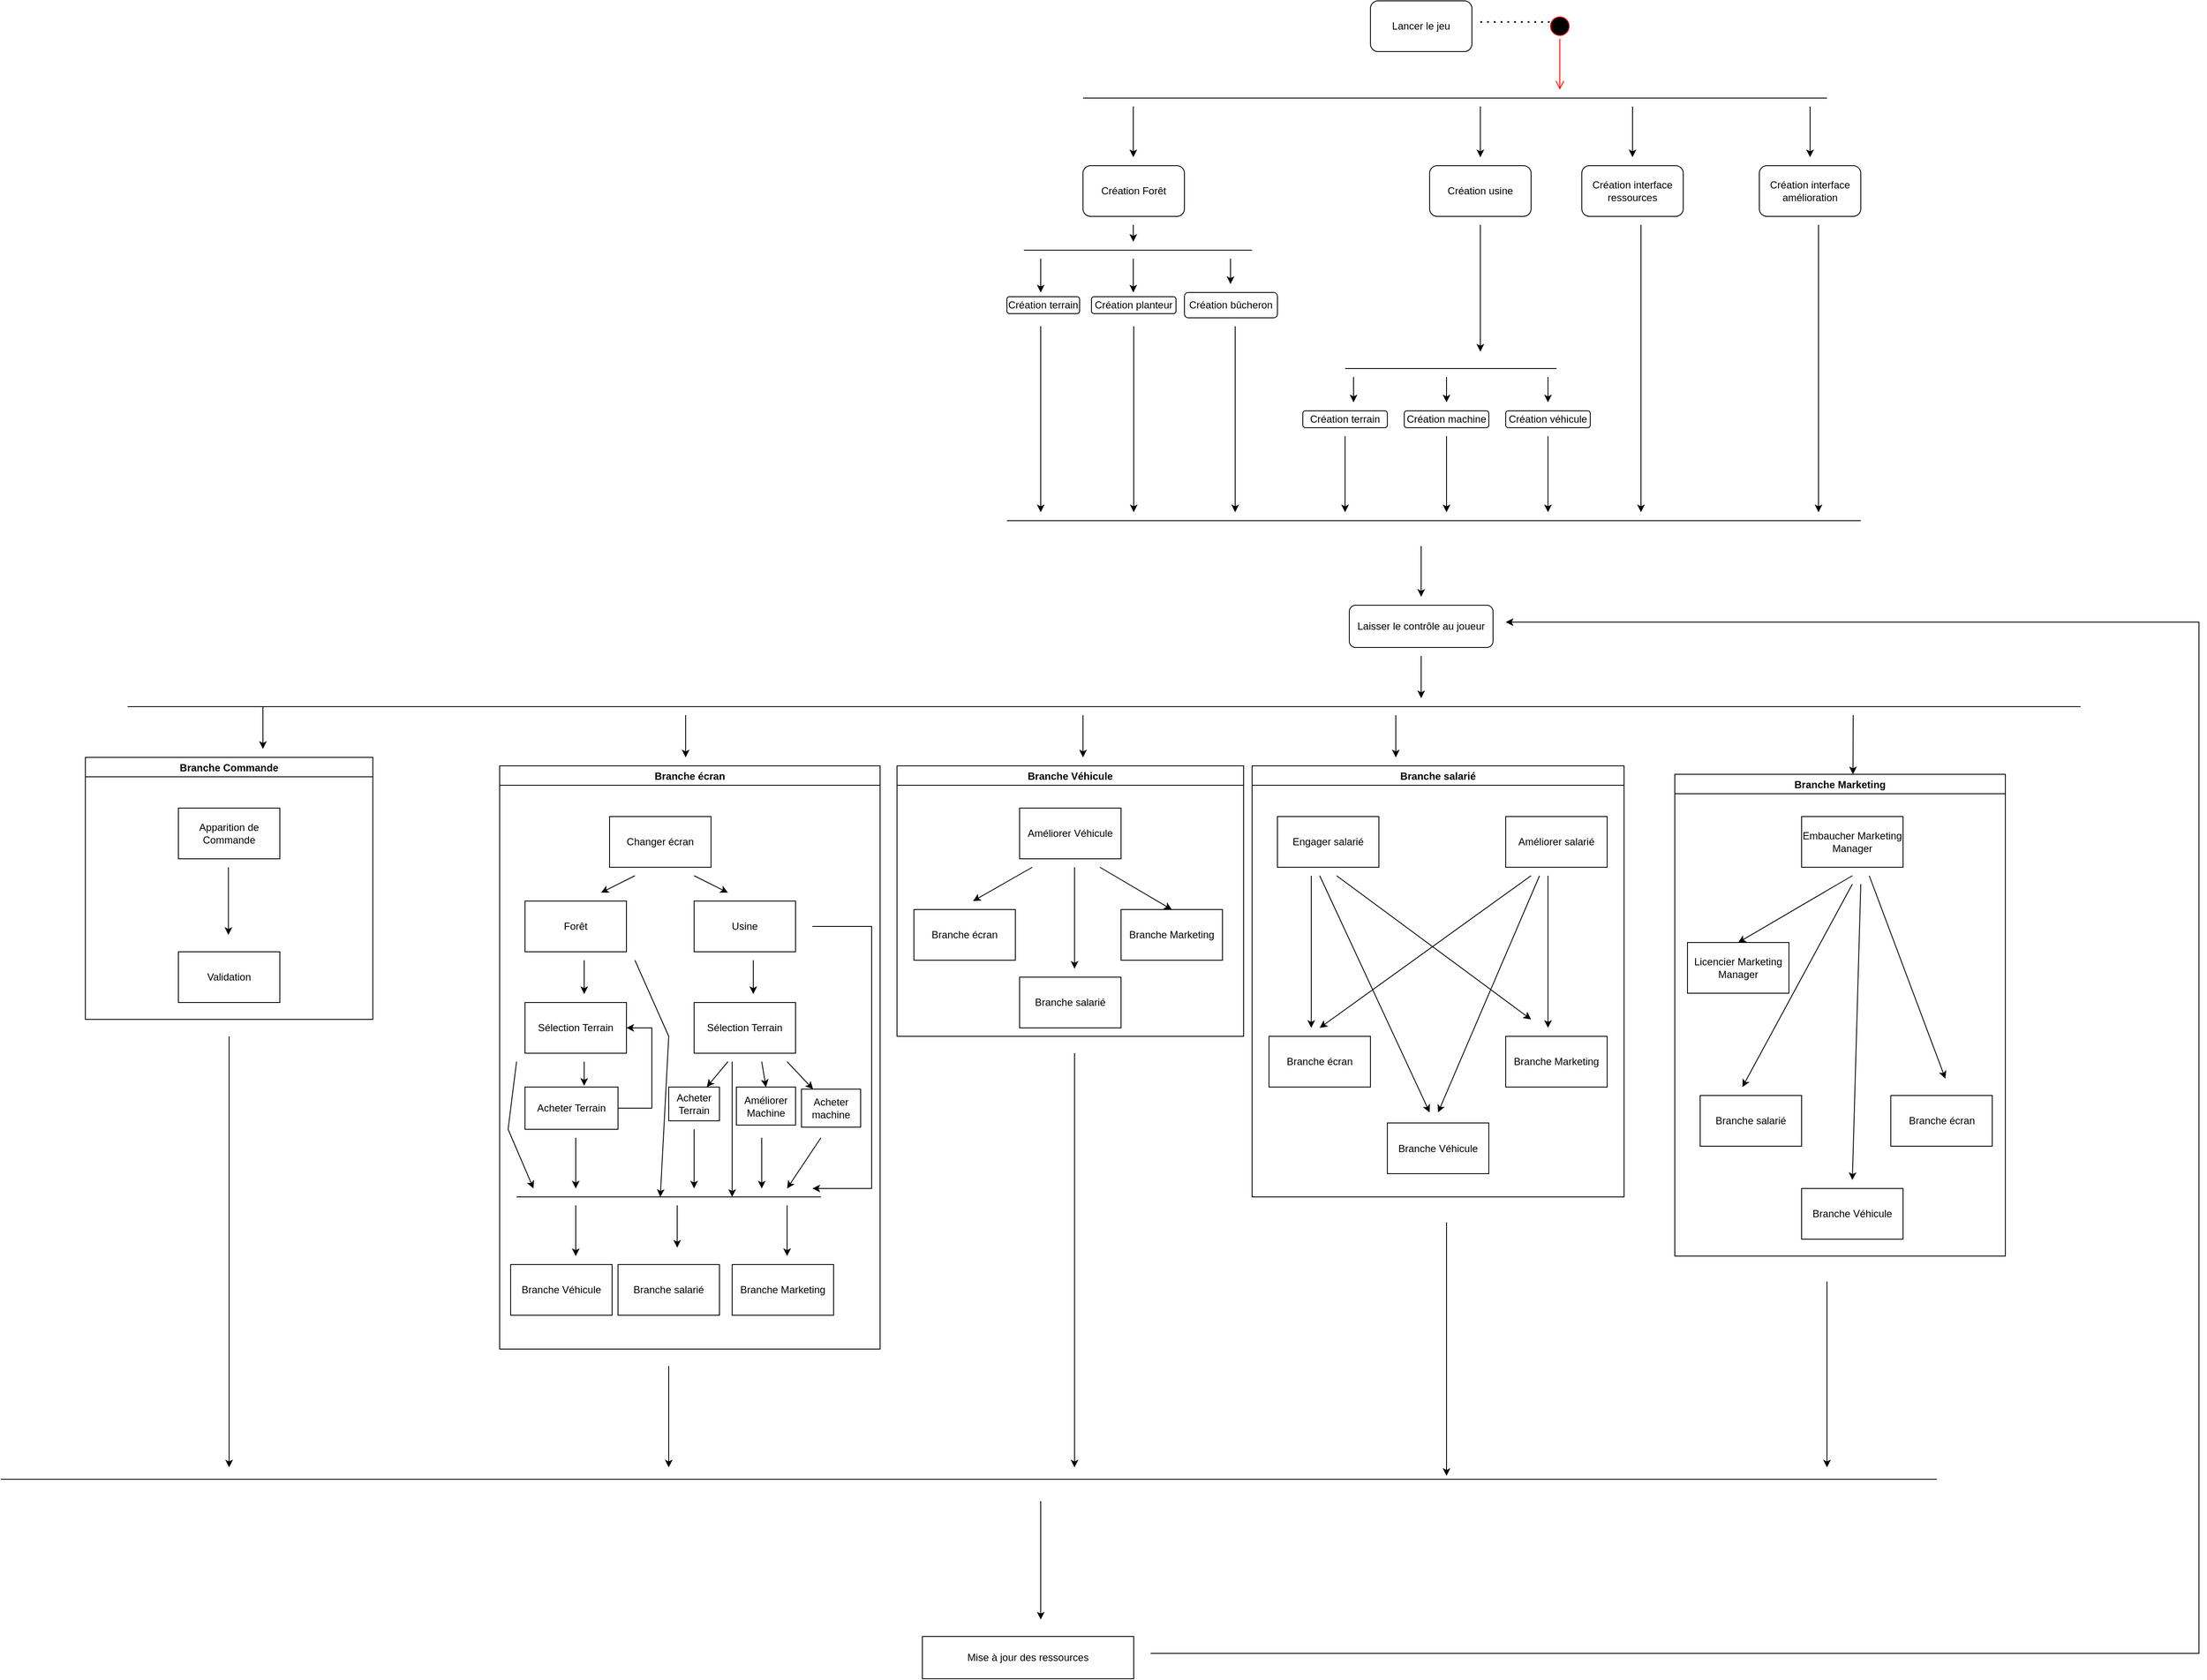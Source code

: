 <mxfile>
    <diagram id="T5I3hqNntwlXn2J2EJV4" name="Page-1">
        <mxGraphModel dx="5437" dy="2047" grid="1" gridSize="10" guides="1" tooltips="1" connect="1" arrows="1" fold="1" page="1" pageScale="1" pageWidth="827" pageHeight="1169" math="0" shadow="0">
            <root>
                <mxCell id="0"/>
                <mxCell id="1" parent="0"/>
                <mxCell id="ZF2h7YTzLJAbdpF-F5cw-1" value="" style="ellipse;html=1;shape=startState;fillColor=#000000;strokeColor=#ff0000;" parent="1" vertex="1">
                    <mxGeometry x="399" y="20" width="30" height="30" as="geometry"/>
                </mxCell>
                <mxCell id="ZF2h7YTzLJAbdpF-F5cw-2" value="" style="edgeStyle=orthogonalEdgeStyle;html=1;verticalAlign=bottom;endArrow=open;endSize=8;strokeColor=#ff0000;rounded=0;" parent="1" source="ZF2h7YTzLJAbdpF-F5cw-1" edge="1">
                    <mxGeometry relative="1" as="geometry">
                        <mxPoint x="414" y="110" as="targetPoint"/>
                    </mxGeometry>
                </mxCell>
                <mxCell id="ZF2h7YTzLJAbdpF-F5cw-3" value="" style="endArrow=none;dashed=1;html=1;dashPattern=1 3;strokeWidth=2;rounded=0;" parent="1" edge="1">
                    <mxGeometry width="50" height="50" relative="1" as="geometry">
                        <mxPoint x="320" y="30" as="sourcePoint"/>
                        <mxPoint x="414" y="30" as="targetPoint"/>
                    </mxGeometry>
                </mxCell>
                <mxCell id="ZF2h7YTzLJAbdpF-F5cw-4" value="Lancer le jeu" style="rounded=1;whiteSpace=wrap;html=1;" parent="1" vertex="1">
                    <mxGeometry x="190" y="5" width="120" height="60" as="geometry"/>
                </mxCell>
                <mxCell id="ZF2h7YTzLJAbdpF-F5cw-5" value="" style="endArrow=none;html=1;rounded=0;" parent="1" edge="1">
                    <mxGeometry width="50" height="50" relative="1" as="geometry">
                        <mxPoint x="-150" y="120" as="sourcePoint"/>
                        <mxPoint x="730" y="120" as="targetPoint"/>
                        <Array as="points">
                            <mxPoint x="410" y="120"/>
                        </Array>
                    </mxGeometry>
                </mxCell>
                <mxCell id="ZF2h7YTzLJAbdpF-F5cw-6" value="" style="endArrow=classic;html=1;rounded=0;" parent="1" edge="1">
                    <mxGeometry width="50" height="50" relative="1" as="geometry">
                        <mxPoint x="-90.5" y="130" as="sourcePoint"/>
                        <mxPoint x="-90.5" y="190" as="targetPoint"/>
                    </mxGeometry>
                </mxCell>
                <mxCell id="ZF2h7YTzLJAbdpF-F5cw-7" value="" style="endArrow=classic;html=1;rounded=0;" parent="1" edge="1">
                    <mxGeometry width="50" height="50" relative="1" as="geometry">
                        <mxPoint x="320" y="130" as="sourcePoint"/>
                        <mxPoint x="320" y="190" as="targetPoint"/>
                    </mxGeometry>
                </mxCell>
                <mxCell id="ZF2h7YTzLJAbdpF-F5cw-8" value="" style="endArrow=classic;html=1;rounded=0;" parent="1" edge="1">
                    <mxGeometry width="50" height="50" relative="1" as="geometry">
                        <mxPoint x="500" y="130" as="sourcePoint"/>
                        <mxPoint x="500" y="190" as="targetPoint"/>
                        <Array as="points">
                            <mxPoint x="500" y="160"/>
                        </Array>
                    </mxGeometry>
                </mxCell>
                <mxCell id="ZF2h7YTzLJAbdpF-F5cw-9" value="" style="endArrow=classic;html=1;rounded=0;" parent="1" edge="1">
                    <mxGeometry width="50" height="50" relative="1" as="geometry">
                        <mxPoint x="710" y="130" as="sourcePoint"/>
                        <mxPoint x="710" y="190" as="targetPoint"/>
                    </mxGeometry>
                </mxCell>
                <mxCell id="ZF2h7YTzLJAbdpF-F5cw-13" value="Création Forêt" style="rounded=1;whiteSpace=wrap;html=1;" parent="1" vertex="1">
                    <mxGeometry x="-150" y="200" width="120" height="60" as="geometry"/>
                </mxCell>
                <mxCell id="ZF2h7YTzLJAbdpF-F5cw-14" value="Création usine" style="rounded=1;whiteSpace=wrap;html=1;" parent="1" vertex="1">
                    <mxGeometry x="260" y="200" width="120" height="60" as="geometry"/>
                </mxCell>
                <mxCell id="ZF2h7YTzLJAbdpF-F5cw-15" value="Création interface amélioration" style="rounded=1;whiteSpace=wrap;html=1;" parent="1" vertex="1">
                    <mxGeometry x="650" y="200" width="120" height="60" as="geometry"/>
                </mxCell>
                <mxCell id="ZF2h7YTzLJAbdpF-F5cw-16" value="Création interface ressources" style="rounded=1;whiteSpace=wrap;html=1;" parent="1" vertex="1">
                    <mxGeometry x="440" y="200" width="120" height="60" as="geometry"/>
                </mxCell>
                <mxCell id="ZF2h7YTzLJAbdpF-F5cw-17" value="" style="endArrow=classic;html=1;rounded=0;" parent="1" edge="1">
                    <mxGeometry width="50" height="50" relative="1" as="geometry">
                        <mxPoint x="-90.5" y="270" as="sourcePoint"/>
                        <mxPoint x="-90.5" y="290" as="targetPoint"/>
                    </mxGeometry>
                </mxCell>
                <mxCell id="ZF2h7YTzLJAbdpF-F5cw-18" value="" style="endArrow=none;html=1;rounded=0;" parent="1" edge="1">
                    <mxGeometry width="50" height="50" relative="1" as="geometry">
                        <mxPoint x="-220" y="300" as="sourcePoint"/>
                        <mxPoint x="50" y="300" as="targetPoint"/>
                    </mxGeometry>
                </mxCell>
                <mxCell id="ZF2h7YTzLJAbdpF-F5cw-19" value="" style="endArrow=classic;html=1;rounded=0;" parent="1" edge="1">
                    <mxGeometry width="50" height="50" relative="1" as="geometry">
                        <mxPoint x="-200" y="310" as="sourcePoint"/>
                        <mxPoint x="-200" y="350" as="targetPoint"/>
                    </mxGeometry>
                </mxCell>
                <mxCell id="ZF2h7YTzLJAbdpF-F5cw-20" value="" style="endArrow=classic;html=1;rounded=0;" parent="1" edge="1">
                    <mxGeometry width="50" height="50" relative="1" as="geometry">
                        <mxPoint x="-90.5" y="310" as="sourcePoint"/>
                        <mxPoint x="-90.5" y="350" as="targetPoint"/>
                    </mxGeometry>
                </mxCell>
                <mxCell id="ZF2h7YTzLJAbdpF-F5cw-21" value="" style="endArrow=classic;html=1;rounded=0;" parent="1" edge="1">
                    <mxGeometry width="50" height="50" relative="1" as="geometry">
                        <mxPoint x="24.5" y="310" as="sourcePoint"/>
                        <mxPoint x="24.5" y="340" as="targetPoint"/>
                    </mxGeometry>
                </mxCell>
                <mxCell id="ZF2h7YTzLJAbdpF-F5cw-22" value="Création bûcheron" style="rounded=1;whiteSpace=wrap;html=1;" parent="1" vertex="1">
                    <mxGeometry x="-30" y="350" width="110" height="30" as="geometry"/>
                </mxCell>
                <mxCell id="ZF2h7YTzLJAbdpF-F5cw-23" value="Création planteur" style="rounded=1;whiteSpace=wrap;html=1;" parent="1" vertex="1">
                    <mxGeometry x="-140" y="355" width="100" height="20" as="geometry"/>
                </mxCell>
                <mxCell id="ZF2h7YTzLJAbdpF-F5cw-24" value="Création terrain" style="rounded=1;whiteSpace=wrap;html=1;" parent="1" vertex="1">
                    <mxGeometry x="-240" y="355" width="86" height="20" as="geometry"/>
                </mxCell>
                <mxCell id="ZF2h7YTzLJAbdpF-F5cw-25" value="" style="endArrow=classic;html=1;rounded=0;" parent="1" edge="1">
                    <mxGeometry width="50" height="50" relative="1" as="geometry">
                        <mxPoint x="320" y="270" as="sourcePoint"/>
                        <mxPoint x="320" y="420" as="targetPoint"/>
                    </mxGeometry>
                </mxCell>
                <mxCell id="ZF2h7YTzLJAbdpF-F5cw-26" value="" style="endArrow=none;html=1;rounded=0;" parent="1" edge="1">
                    <mxGeometry width="50" height="50" relative="1" as="geometry">
                        <mxPoint x="160" y="440" as="sourcePoint"/>
                        <mxPoint x="410" y="440" as="targetPoint"/>
                    </mxGeometry>
                </mxCell>
                <mxCell id="ZF2h7YTzLJAbdpF-F5cw-27" value="" style="endArrow=classic;html=1;rounded=0;" parent="1" edge="1">
                    <mxGeometry width="50" height="50" relative="1" as="geometry">
                        <mxPoint x="170" y="450" as="sourcePoint"/>
                        <mxPoint x="170" y="480" as="targetPoint"/>
                    </mxGeometry>
                </mxCell>
                <mxCell id="ZF2h7YTzLJAbdpF-F5cw-28" value="" style="endArrow=classic;html=1;rounded=0;" parent="1" edge="1">
                    <mxGeometry width="50" height="50" relative="1" as="geometry">
                        <mxPoint x="280" y="450" as="sourcePoint"/>
                        <mxPoint x="280" y="480" as="targetPoint"/>
                    </mxGeometry>
                </mxCell>
                <mxCell id="ZF2h7YTzLJAbdpF-F5cw-29" value="" style="endArrow=classic;html=1;rounded=0;" parent="1" edge="1">
                    <mxGeometry width="50" height="50" relative="1" as="geometry">
                        <mxPoint x="400" y="450" as="sourcePoint"/>
                        <mxPoint x="400" y="480" as="targetPoint"/>
                    </mxGeometry>
                </mxCell>
                <mxCell id="ZF2h7YTzLJAbdpF-F5cw-30" value="Création terrain" style="rounded=1;whiteSpace=wrap;html=1;" parent="1" vertex="1">
                    <mxGeometry x="110" y="490" width="100" height="20" as="geometry"/>
                </mxCell>
                <mxCell id="ZF2h7YTzLJAbdpF-F5cw-31" value="Création machine" style="rounded=1;whiteSpace=wrap;html=1;" parent="1" vertex="1">
                    <mxGeometry x="230" y="490" width="100" height="20" as="geometry"/>
                </mxCell>
                <mxCell id="ZF2h7YTzLJAbdpF-F5cw-32" value="Création véhicule" style="rounded=1;whiteSpace=wrap;html=1;" parent="1" vertex="1">
                    <mxGeometry x="350" y="490" width="100" height="20" as="geometry"/>
                </mxCell>
                <mxCell id="ZF2h7YTzLJAbdpF-F5cw-33" value="" style="endArrow=classic;html=1;rounded=0;" parent="1" edge="1">
                    <mxGeometry width="50" height="50" relative="1" as="geometry">
                        <mxPoint x="510" y="270" as="sourcePoint"/>
                        <mxPoint x="510" y="610" as="targetPoint"/>
                    </mxGeometry>
                </mxCell>
                <mxCell id="ZF2h7YTzLJAbdpF-F5cw-34" value="" style="endArrow=classic;html=1;rounded=0;" parent="1" edge="1">
                    <mxGeometry width="50" height="50" relative="1" as="geometry">
                        <mxPoint x="720" y="270" as="sourcePoint"/>
                        <mxPoint x="720" y="610" as="targetPoint"/>
                    </mxGeometry>
                </mxCell>
                <mxCell id="ZF2h7YTzLJAbdpF-F5cw-35" value="" style="endArrow=classic;html=1;rounded=0;" parent="1" edge="1">
                    <mxGeometry width="50" height="50" relative="1" as="geometry">
                        <mxPoint x="400" y="520" as="sourcePoint"/>
                        <mxPoint x="400" y="610" as="targetPoint"/>
                    </mxGeometry>
                </mxCell>
                <mxCell id="ZF2h7YTzLJAbdpF-F5cw-36" value="" style="endArrow=classic;html=1;rounded=0;" parent="1" edge="1">
                    <mxGeometry width="50" height="50" relative="1" as="geometry">
                        <mxPoint x="280" y="520" as="sourcePoint"/>
                        <mxPoint x="280" y="610" as="targetPoint"/>
                    </mxGeometry>
                </mxCell>
                <mxCell id="ZF2h7YTzLJAbdpF-F5cw-37" value="" style="endArrow=classic;html=1;rounded=0;" parent="1" edge="1">
                    <mxGeometry width="50" height="50" relative="1" as="geometry">
                        <mxPoint x="160" y="520" as="sourcePoint"/>
                        <mxPoint x="160" y="610" as="targetPoint"/>
                    </mxGeometry>
                </mxCell>
                <mxCell id="ZF2h7YTzLJAbdpF-F5cw-38" value="" style="endArrow=classic;html=1;rounded=0;" parent="1" edge="1">
                    <mxGeometry width="50" height="50" relative="1" as="geometry">
                        <mxPoint x="30" y="390" as="sourcePoint"/>
                        <mxPoint x="30" y="610" as="targetPoint"/>
                    </mxGeometry>
                </mxCell>
                <mxCell id="ZF2h7YTzLJAbdpF-F5cw-39" value="" style="endArrow=classic;html=1;rounded=0;" parent="1" edge="1">
                    <mxGeometry width="50" height="50" relative="1" as="geometry">
                        <mxPoint x="-90" y="390" as="sourcePoint"/>
                        <mxPoint x="-90" y="610" as="targetPoint"/>
                    </mxGeometry>
                </mxCell>
                <mxCell id="ZF2h7YTzLJAbdpF-F5cw-40" value="" style="endArrow=classic;html=1;rounded=0;" parent="1" edge="1">
                    <mxGeometry width="50" height="50" relative="1" as="geometry">
                        <mxPoint x="-200" y="390" as="sourcePoint"/>
                        <mxPoint x="-200" y="610" as="targetPoint"/>
                    </mxGeometry>
                </mxCell>
                <mxCell id="ZF2h7YTzLJAbdpF-F5cw-41" value="" style="endArrow=none;html=1;rounded=0;" parent="1" edge="1">
                    <mxGeometry width="50" height="50" relative="1" as="geometry">
                        <mxPoint x="-240" y="620" as="sourcePoint"/>
                        <mxPoint x="770" y="620" as="targetPoint"/>
                    </mxGeometry>
                </mxCell>
                <mxCell id="ZF2h7YTzLJAbdpF-F5cw-42" value="" style="endArrow=classic;html=1;rounded=0;" parent="1" edge="1">
                    <mxGeometry width="50" height="50" relative="1" as="geometry">
                        <mxPoint x="250" y="650" as="sourcePoint"/>
                        <mxPoint x="250" y="710" as="targetPoint"/>
                    </mxGeometry>
                </mxCell>
                <mxCell id="ZF2h7YTzLJAbdpF-F5cw-43" value="Laisser le contrôle au joueur" style="rounded=1;whiteSpace=wrap;html=1;" parent="1" vertex="1">
                    <mxGeometry x="165" y="720" width="170" height="50" as="geometry"/>
                </mxCell>
                <mxCell id="ZF2h7YTzLJAbdpF-F5cw-44" value="" style="endArrow=classic;html=1;rounded=0;" parent="1" edge="1">
                    <mxGeometry width="50" height="50" relative="1" as="geometry">
                        <mxPoint x="250" y="780" as="sourcePoint"/>
                        <mxPoint x="250" y="830" as="targetPoint"/>
                    </mxGeometry>
                </mxCell>
                <mxCell id="ZF2h7YTzLJAbdpF-F5cw-45" value="" style="endArrow=none;html=1;rounded=0;" parent="1" edge="1">
                    <mxGeometry width="50" height="50" relative="1" as="geometry">
                        <mxPoint x="-1280" y="840" as="sourcePoint"/>
                        <mxPoint x="1030" y="840" as="targetPoint"/>
                    </mxGeometry>
                </mxCell>
                <mxCell id="ZF2h7YTzLJAbdpF-F5cw-46" value="Branche écran" style="swimlane;" parent="1" vertex="1">
                    <mxGeometry x="-840" y="910" width="450" height="690" as="geometry"/>
                </mxCell>
                <mxCell id="ZF2h7YTzLJAbdpF-F5cw-51" value="Changer écran" style="rounded=0;whiteSpace=wrap;html=1;" parent="ZF2h7YTzLJAbdpF-F5cw-46" vertex="1">
                    <mxGeometry x="130" y="60" width="120" height="60" as="geometry"/>
                </mxCell>
                <mxCell id="ZF2h7YTzLJAbdpF-F5cw-52" value="Forêt" style="rounded=0;whiteSpace=wrap;html=1;" parent="ZF2h7YTzLJAbdpF-F5cw-46" vertex="1">
                    <mxGeometry x="30" y="160" width="120" height="60" as="geometry"/>
                </mxCell>
                <mxCell id="ZF2h7YTzLJAbdpF-F5cw-54" value="Usine" style="rounded=0;whiteSpace=wrap;html=1;" parent="ZF2h7YTzLJAbdpF-F5cw-46" vertex="1">
                    <mxGeometry x="230" y="160" width="120" height="60" as="geometry"/>
                </mxCell>
                <mxCell id="ZF2h7YTzLJAbdpF-F5cw-55" value="Sélection Terrain" style="rounded=0;whiteSpace=wrap;html=1;" parent="ZF2h7YTzLJAbdpF-F5cw-46" vertex="1">
                    <mxGeometry x="30" y="280" width="120" height="60" as="geometry"/>
                </mxCell>
                <mxCell id="ZF2h7YTzLJAbdpF-F5cw-56" value="Sélection Terrain" style="rounded=0;whiteSpace=wrap;html=1;" parent="ZF2h7YTzLJAbdpF-F5cw-46" vertex="1">
                    <mxGeometry x="230" y="280" width="120" height="60" as="geometry"/>
                </mxCell>
                <mxCell id="ZF2h7YTzLJAbdpF-F5cw-57" value="Acheter Terrain" style="rounded=0;whiteSpace=wrap;html=1;" parent="ZF2h7YTzLJAbdpF-F5cw-46" vertex="1">
                    <mxGeometry x="30" y="380" width="110" height="50" as="geometry"/>
                </mxCell>
                <mxCell id="ZF2h7YTzLJAbdpF-F5cw-58" value="Acheter Terrain" style="rounded=0;whiteSpace=wrap;html=1;" parent="ZF2h7YTzLJAbdpF-F5cw-46" vertex="1">
                    <mxGeometry x="200" y="380" width="60" height="40" as="geometry"/>
                </mxCell>
                <mxCell id="ZF2h7YTzLJAbdpF-F5cw-59" value="Améliorer Machine" style="rounded=0;whiteSpace=wrap;html=1;" parent="ZF2h7YTzLJAbdpF-F5cw-46" vertex="1">
                    <mxGeometry x="280" y="380" width="70" height="45" as="geometry"/>
                </mxCell>
                <mxCell id="ZF2h7YTzLJAbdpF-F5cw-97" value="Branche Véhicule" style="rounded=0;whiteSpace=wrap;html=1;" parent="ZF2h7YTzLJAbdpF-F5cw-46" vertex="1">
                    <mxGeometry x="13" y="590" width="120" height="60" as="geometry"/>
                </mxCell>
                <mxCell id="ZF2h7YTzLJAbdpF-F5cw-98" value="Branche salarié" style="rounded=0;whiteSpace=wrap;html=1;" parent="ZF2h7YTzLJAbdpF-F5cw-46" vertex="1">
                    <mxGeometry x="140" y="590" width="120" height="60" as="geometry"/>
                </mxCell>
                <mxCell id="ZF2h7YTzLJAbdpF-F5cw-99" value="Branche Marketing" style="rounded=0;whiteSpace=wrap;html=1;" parent="ZF2h7YTzLJAbdpF-F5cw-46" vertex="1">
                    <mxGeometry x="275" y="590" width="120" height="60" as="geometry"/>
                </mxCell>
                <mxCell id="ZF2h7YTzLJAbdpF-F5cw-132" value="" style="endArrow=classic;html=1;rounded=0;exitX=1;exitY=0.5;exitDx=0;exitDy=0;" parent="ZF2h7YTzLJAbdpF-F5cw-46" source="ZF2h7YTzLJAbdpF-F5cw-57" target="ZF2h7YTzLJAbdpF-F5cw-55" edge="1">
                    <mxGeometry width="50" height="50" relative="1" as="geometry">
                        <mxPoint x="270" y="400" as="sourcePoint"/>
                        <mxPoint x="170" y="340" as="targetPoint"/>
                        <Array as="points">
                            <mxPoint x="180" y="405"/>
                            <mxPoint x="180" y="340"/>
                            <mxPoint x="180" y="310"/>
                        </Array>
                    </mxGeometry>
                </mxCell>
                <mxCell id="6" value="Acheter machine" style="rounded=0;whiteSpace=wrap;html=1;" vertex="1" parent="ZF2h7YTzLJAbdpF-F5cw-46">
                    <mxGeometry x="357" y="382.5" width="70" height="45" as="geometry"/>
                </mxCell>
                <mxCell id="ZF2h7YTzLJAbdpF-F5cw-151" value="" style="endArrow=classic;html=1;rounded=0;" parent="ZF2h7YTzLJAbdpF-F5cw-46" edge="1">
                    <mxGeometry width="50" height="50" relative="1" as="geometry">
                        <mxPoint x="275" y="350" as="sourcePoint"/>
                        <mxPoint x="275" y="510" as="targetPoint"/>
                    </mxGeometry>
                </mxCell>
                <mxCell id="ZF2h7YTzLJAbdpF-F5cw-147" value="" style="endArrow=classic;html=1;rounded=0;" parent="ZF2h7YTzLJAbdpF-F5cw-46" edge="1">
                    <mxGeometry width="50" height="50" relative="1" as="geometry">
                        <mxPoint x="310" y="440" as="sourcePoint"/>
                        <mxPoint x="310" y="500" as="targetPoint"/>
                    </mxGeometry>
                </mxCell>
                <mxCell id="ZF2h7YTzLJAbdpF-F5cw-47" value="Branche Véhicule" style="swimlane;startSize=23;" parent="1" vertex="1">
                    <mxGeometry x="-370" y="910" width="410" height="320" as="geometry"/>
                </mxCell>
                <mxCell id="ZF2h7YTzLJAbdpF-F5cw-60" value="Améliorer Véhicule" style="rounded=0;whiteSpace=wrap;html=1;" parent="ZF2h7YTzLJAbdpF-F5cw-47" vertex="1">
                    <mxGeometry x="145" y="50" width="120" height="60" as="geometry"/>
                </mxCell>
                <mxCell id="ZF2h7YTzLJAbdpF-F5cw-102" value="Branche écran" style="rounded=0;whiteSpace=wrap;html=1;" parent="ZF2h7YTzLJAbdpF-F5cw-47" vertex="1">
                    <mxGeometry x="20" y="170" width="120" height="60" as="geometry"/>
                </mxCell>
                <mxCell id="ZF2h7YTzLJAbdpF-F5cw-103" value="Branche salarié" style="rounded=0;whiteSpace=wrap;html=1;" parent="ZF2h7YTzLJAbdpF-F5cw-47" vertex="1">
                    <mxGeometry x="145" y="250" width="120" height="60" as="geometry"/>
                </mxCell>
                <mxCell id="ZF2h7YTzLJAbdpF-F5cw-104" value="Branche Marketing" style="rounded=0;whiteSpace=wrap;html=1;" parent="ZF2h7YTzLJAbdpF-F5cw-47" vertex="1">
                    <mxGeometry x="265" y="170" width="120" height="60" as="geometry"/>
                </mxCell>
                <mxCell id="ZF2h7YTzLJAbdpF-F5cw-49" value="Branche salarié" style="swimlane;" parent="1" vertex="1">
                    <mxGeometry x="50" y="910" width="440" height="510" as="geometry"/>
                </mxCell>
                <mxCell id="ZF2h7YTzLJAbdpF-F5cw-61" value="Améliorer salarié" style="rounded=0;whiteSpace=wrap;html=1;" parent="ZF2h7YTzLJAbdpF-F5cw-49" vertex="1">
                    <mxGeometry x="300" y="60" width="120" height="60" as="geometry"/>
                </mxCell>
                <mxCell id="ZF2h7YTzLJAbdpF-F5cw-107" value="Branche Véhicule" style="rounded=0;whiteSpace=wrap;html=1;" parent="ZF2h7YTzLJAbdpF-F5cw-49" vertex="1">
                    <mxGeometry x="160" y="422.5" width="120" height="60" as="geometry"/>
                </mxCell>
                <mxCell id="ZF2h7YTzLJAbdpF-F5cw-106" value="Branche écran" style="rounded=0;whiteSpace=wrap;html=1;" parent="ZF2h7YTzLJAbdpF-F5cw-49" vertex="1">
                    <mxGeometry x="20" y="320" width="120" height="60" as="geometry"/>
                </mxCell>
                <mxCell id="ZF2h7YTzLJAbdpF-F5cw-108" value="Branche Marketing" style="rounded=0;whiteSpace=wrap;html=1;" parent="ZF2h7YTzLJAbdpF-F5cw-49" vertex="1">
                    <mxGeometry x="300" y="320" width="120" height="60" as="geometry"/>
                </mxCell>
                <mxCell id="2" value="Engager salarié" style="rounded=0;whiteSpace=wrap;html=1;" vertex="1" parent="ZF2h7YTzLJAbdpF-F5cw-49">
                    <mxGeometry x="30" y="60" width="120" height="60" as="geometry"/>
                </mxCell>
                <mxCell id="3" value="" style="endArrow=classic;html=1;rounded=0;" edge="1" parent="ZF2h7YTzLJAbdpF-F5cw-49">
                    <mxGeometry width="50" height="50" relative="1" as="geometry">
                        <mxPoint x="70" y="130" as="sourcePoint"/>
                        <mxPoint x="70" y="310" as="targetPoint"/>
                    </mxGeometry>
                </mxCell>
                <mxCell id="ZF2h7YTzLJAbdpF-F5cw-50" value="Branche Marketing" style="swimlane;" parent="1" vertex="1">
                    <mxGeometry x="550" y="920" width="391" height="570" as="geometry"/>
                </mxCell>
                <mxCell id="ZF2h7YTzLJAbdpF-F5cw-62" value="Embaucher Marketing Manager" style="rounded=0;whiteSpace=wrap;html=1;" parent="ZF2h7YTzLJAbdpF-F5cw-50" vertex="1">
                    <mxGeometry x="150" y="50" width="120" height="60" as="geometry"/>
                </mxCell>
                <mxCell id="ZF2h7YTzLJAbdpF-F5cw-63" value="Licencier Marketing Manager" style="rounded=0;whiteSpace=wrap;html=1;" parent="ZF2h7YTzLJAbdpF-F5cw-50" vertex="1">
                    <mxGeometry x="15" y="199" width="120" height="60" as="geometry"/>
                </mxCell>
                <mxCell id="ZF2h7YTzLJAbdpF-F5cw-110" value="Branche salarié" style="rounded=0;whiteSpace=wrap;html=1;" parent="ZF2h7YTzLJAbdpF-F5cw-50" vertex="1">
                    <mxGeometry x="30" y="380" width="120" height="60" as="geometry"/>
                </mxCell>
                <mxCell id="ZF2h7YTzLJAbdpF-F5cw-111" value="Branche Véhicule" style="rounded=0;whiteSpace=wrap;html=1;" parent="ZF2h7YTzLJAbdpF-F5cw-50" vertex="1">
                    <mxGeometry x="150" y="490" width="120" height="60" as="geometry"/>
                </mxCell>
                <mxCell id="ZF2h7YTzLJAbdpF-F5cw-112" value="Branche écran" style="rounded=0;whiteSpace=wrap;html=1;" parent="ZF2h7YTzLJAbdpF-F5cw-50" vertex="1">
                    <mxGeometry x="255.5" y="380" width="120" height="60" as="geometry"/>
                </mxCell>
                <mxCell id="ZF2h7YTzLJAbdpF-F5cw-64" value="" style="endArrow=classic;html=1;rounded=0;entryX=0.5;entryY=0;entryDx=0;entryDy=0;" parent="1" target="ZF2h7YTzLJAbdpF-F5cw-63" edge="1">
                    <mxGeometry width="50" height="50" relative="1" as="geometry">
                        <mxPoint x="760" y="1040" as="sourcePoint"/>
                        <mxPoint x="480" y="1100" as="targetPoint"/>
                    </mxGeometry>
                </mxCell>
                <mxCell id="ZF2h7YTzLJAbdpF-F5cw-66" value="Branche Commande" style="swimlane;" parent="1" vertex="1">
                    <mxGeometry x="-1330" y="900" width="340" height="310" as="geometry"/>
                </mxCell>
                <mxCell id="ZF2h7YTzLJAbdpF-F5cw-67" value="Apparition de Commande" style="rounded=0;whiteSpace=wrap;html=1;" parent="ZF2h7YTzLJAbdpF-F5cw-66" vertex="1">
                    <mxGeometry x="110" y="60" width="120" height="60" as="geometry"/>
                </mxCell>
                <mxCell id="ZF2h7YTzLJAbdpF-F5cw-68" value="Validation" style="rounded=0;whiteSpace=wrap;html=1;" parent="ZF2h7YTzLJAbdpF-F5cw-66" vertex="1">
                    <mxGeometry x="110" y="230" width="120" height="60" as="geometry"/>
                </mxCell>
                <mxCell id="ZF2h7YTzLJAbdpF-F5cw-69" value="" style="endArrow=classic;html=1;rounded=0;" parent="ZF2h7YTzLJAbdpF-F5cw-66" edge="1">
                    <mxGeometry width="50" height="50" relative="1" as="geometry">
                        <mxPoint x="169.17" y="130" as="sourcePoint"/>
                        <mxPoint x="169.17" y="210" as="targetPoint"/>
                    </mxGeometry>
                </mxCell>
                <mxCell id="ZF2h7YTzLJAbdpF-F5cw-70" value="" style="endArrow=classic;html=1;rounded=0;" parent="1" edge="1">
                    <mxGeometry width="50" height="50" relative="1" as="geometry">
                        <mxPoint x="-680" y="1040" as="sourcePoint"/>
                        <mxPoint x="-720" y="1060" as="targetPoint"/>
                    </mxGeometry>
                </mxCell>
                <mxCell id="ZF2h7YTzLJAbdpF-F5cw-71" value="" style="endArrow=classic;html=1;rounded=0;" parent="1" edge="1">
                    <mxGeometry width="50" height="50" relative="1" as="geometry">
                        <mxPoint x="-610" y="1040" as="sourcePoint"/>
                        <mxPoint x="-570" y="1060" as="targetPoint"/>
                    </mxGeometry>
                </mxCell>
                <mxCell id="ZF2h7YTzLJAbdpF-F5cw-72" value="" style="endArrow=classic;html=1;rounded=0;" parent="1" edge="1">
                    <mxGeometry width="50" height="50" relative="1" as="geometry">
                        <mxPoint x="-740" y="1140" as="sourcePoint"/>
                        <mxPoint x="-740" y="1180" as="targetPoint"/>
                    </mxGeometry>
                </mxCell>
                <mxCell id="ZF2h7YTzLJAbdpF-F5cw-73" value="" style="endArrow=classic;html=1;rounded=0;" parent="1" edge="1">
                    <mxGeometry width="50" height="50" relative="1" as="geometry">
                        <mxPoint x="-540" y="1140" as="sourcePoint"/>
                        <mxPoint x="-540" y="1180" as="targetPoint"/>
                    </mxGeometry>
                </mxCell>
                <mxCell id="ZF2h7YTzLJAbdpF-F5cw-74" value="" style="endArrow=classic;html=1;rounded=0;entryX=0.636;entryY=-0.03;entryDx=0;entryDy=0;entryPerimeter=0;" parent="1" target="ZF2h7YTzLJAbdpF-F5cw-57" edge="1">
                    <mxGeometry width="50" height="50" relative="1" as="geometry">
                        <mxPoint x="-740" y="1260" as="sourcePoint"/>
                        <mxPoint x="-980" y="1150" as="targetPoint"/>
                    </mxGeometry>
                </mxCell>
                <mxCell id="ZF2h7YTzLJAbdpF-F5cw-75" value="" style="endArrow=classic;html=1;rounded=0;entryX=0.75;entryY=0;entryDx=0;entryDy=0;" parent="1" target="ZF2h7YTzLJAbdpF-F5cw-58" edge="1">
                    <mxGeometry width="50" height="50" relative="1" as="geometry">
                        <mxPoint x="-570" y="1260" as="sourcePoint"/>
                        <mxPoint x="-980" y="1150" as="targetPoint"/>
                    </mxGeometry>
                </mxCell>
                <mxCell id="ZF2h7YTzLJAbdpF-F5cw-76" value="" style="endArrow=classic;html=1;rounded=0;entryX=0.5;entryY=0;entryDx=0;entryDy=0;" parent="1" target="ZF2h7YTzLJAbdpF-F5cw-59" edge="1">
                    <mxGeometry width="50" height="50" relative="1" as="geometry">
                        <mxPoint x="-530" y="1260" as="sourcePoint"/>
                        <mxPoint x="-980" y="1150" as="targetPoint"/>
                    </mxGeometry>
                </mxCell>
                <mxCell id="ZF2h7YTzLJAbdpF-F5cw-77" value="" style="endArrow=classic;html=1;rounded=0;" parent="1" edge="1">
                    <mxGeometry width="50" height="50" relative="1" as="geometry">
                        <mxPoint x="-1120" y="840" as="sourcePoint"/>
                        <mxPoint x="-1120" y="890" as="targetPoint"/>
                    </mxGeometry>
                </mxCell>
                <mxCell id="ZF2h7YTzLJAbdpF-F5cw-78" value="" style="endArrow=classic;html=1;rounded=0;" parent="1" edge="1">
                    <mxGeometry width="50" height="50" relative="1" as="geometry">
                        <mxPoint x="-620" y="850" as="sourcePoint"/>
                        <mxPoint x="-620" y="900" as="targetPoint"/>
                    </mxGeometry>
                </mxCell>
                <mxCell id="ZF2h7YTzLJAbdpF-F5cw-79" value="" style="endArrow=classic;html=1;rounded=0;" parent="1" edge="1">
                    <mxGeometry width="50" height="50" relative="1" as="geometry">
                        <mxPoint x="-150" y="850" as="sourcePoint"/>
                        <mxPoint x="-150" y="900" as="targetPoint"/>
                    </mxGeometry>
                </mxCell>
                <mxCell id="ZF2h7YTzLJAbdpF-F5cw-80" value="" style="endArrow=classic;html=1;rounded=0;" parent="1" edge="1">
                    <mxGeometry width="50" height="50" relative="1" as="geometry">
                        <mxPoint x="220" y="850" as="sourcePoint"/>
                        <mxPoint x="220" y="900" as="targetPoint"/>
                    </mxGeometry>
                </mxCell>
                <mxCell id="ZF2h7YTzLJAbdpF-F5cw-81" value="" style="endArrow=classic;html=1;rounded=0;entryX=0.539;entryY=0;entryDx=0;entryDy=0;entryPerimeter=0;" parent="1" target="ZF2h7YTzLJAbdpF-F5cw-50" edge="1">
                    <mxGeometry width="50" height="50" relative="1" as="geometry">
                        <mxPoint x="761" y="850" as="sourcePoint"/>
                        <mxPoint x="20" y="1150" as="targetPoint"/>
                    </mxGeometry>
                </mxCell>
                <mxCell id="ZF2h7YTzLJAbdpF-F5cw-82" value="" style="endArrow=none;html=1;rounded=0;" parent="1" edge="1">
                    <mxGeometry width="50" height="50" relative="1" as="geometry">
                        <mxPoint x="-1430" y="1754" as="sourcePoint"/>
                        <mxPoint x="860" y="1754" as="targetPoint"/>
                    </mxGeometry>
                </mxCell>
                <mxCell id="ZF2h7YTzLJAbdpF-F5cw-114" value="" style="endArrow=classic;html=1;rounded=0;" parent="1" edge="1">
                    <mxGeometry width="50" height="50" relative="1" as="geometry">
                        <mxPoint x="380" y="1040" as="sourcePoint"/>
                        <mxPoint x="130" y="1220" as="targetPoint"/>
                    </mxGeometry>
                </mxCell>
                <mxCell id="ZF2h7YTzLJAbdpF-F5cw-115" value="" style="endArrow=classic;html=1;rounded=0;" parent="1" edge="1">
                    <mxGeometry width="50" height="50" relative="1" as="geometry">
                        <mxPoint x="390" y="1040" as="sourcePoint"/>
                        <mxPoint x="270" y="1320" as="targetPoint"/>
                    </mxGeometry>
                </mxCell>
                <mxCell id="ZF2h7YTzLJAbdpF-F5cw-116" value="" style="endArrow=classic;html=1;rounded=0;" parent="1" edge="1">
                    <mxGeometry width="50" height="50" relative="1" as="geometry">
                        <mxPoint x="400" y="1040" as="sourcePoint"/>
                        <mxPoint x="400" y="1220" as="targetPoint"/>
                    </mxGeometry>
                </mxCell>
                <mxCell id="ZF2h7YTzLJAbdpF-F5cw-117" value="" style="endArrow=classic;html=1;rounded=0;" parent="1" edge="1">
                    <mxGeometry width="50" height="50" relative="1" as="geometry">
                        <mxPoint x="-210" y="1030" as="sourcePoint"/>
                        <mxPoint x="-280" y="1070" as="targetPoint"/>
                    </mxGeometry>
                </mxCell>
                <mxCell id="ZF2h7YTzLJAbdpF-F5cw-118" value="" style="endArrow=classic;html=1;rounded=0;" parent="1" edge="1">
                    <mxGeometry width="50" height="50" relative="1" as="geometry">
                        <mxPoint x="-160" y="1030" as="sourcePoint"/>
                        <mxPoint x="-160" y="1150" as="targetPoint"/>
                    </mxGeometry>
                </mxCell>
                <mxCell id="ZF2h7YTzLJAbdpF-F5cw-119" value="" style="endArrow=classic;html=1;rounded=0;entryX=0.5;entryY=0;entryDx=0;entryDy=0;" parent="1" target="ZF2h7YTzLJAbdpF-F5cw-104" edge="1">
                    <mxGeometry width="50" height="50" relative="1" as="geometry">
                        <mxPoint x="-130" y="1030" as="sourcePoint"/>
                        <mxPoint x="240" y="1190" as="targetPoint"/>
                    </mxGeometry>
                </mxCell>
                <mxCell id="ZF2h7YTzLJAbdpF-F5cw-120" value="" style="endArrow=classic;html=1;rounded=0;" parent="1" edge="1">
                    <mxGeometry width="50" height="50" relative="1" as="geometry">
                        <mxPoint x="760" y="1050" as="sourcePoint"/>
                        <mxPoint x="630" y="1290" as="targetPoint"/>
                    </mxGeometry>
                </mxCell>
                <mxCell id="ZF2h7YTzLJAbdpF-F5cw-121" value="" style="endArrow=classic;html=1;rounded=0;" parent="1" edge="1">
                    <mxGeometry width="50" height="50" relative="1" as="geometry">
                        <mxPoint x="770" y="1050" as="sourcePoint"/>
                        <mxPoint x="760" y="1400" as="targetPoint"/>
                    </mxGeometry>
                </mxCell>
                <mxCell id="ZF2h7YTzLJAbdpF-F5cw-122" value="" style="endArrow=classic;html=1;rounded=0;" parent="1" edge="1">
                    <mxGeometry width="50" height="50" relative="1" as="geometry">
                        <mxPoint x="780" y="1040" as="sourcePoint"/>
                        <mxPoint x="870" y="1280" as="targetPoint"/>
                    </mxGeometry>
                </mxCell>
                <mxCell id="ZF2h7YTzLJAbdpF-F5cw-123" value="" style="endArrow=classic;html=1;rounded=0;" parent="1" edge="1">
                    <mxGeometry width="50" height="50" relative="1" as="geometry">
                        <mxPoint x="-1160" y="1230" as="sourcePoint"/>
                        <mxPoint x="-1160" y="1740" as="targetPoint"/>
                    </mxGeometry>
                </mxCell>
                <mxCell id="ZF2h7YTzLJAbdpF-F5cw-124" value="" style="endArrow=classic;html=1;rounded=0;" parent="1" edge="1">
                    <mxGeometry width="50" height="50" relative="1" as="geometry">
                        <mxPoint x="-640" y="1620" as="sourcePoint"/>
                        <mxPoint x="-640" y="1740" as="targetPoint"/>
                    </mxGeometry>
                </mxCell>
                <mxCell id="ZF2h7YTzLJAbdpF-F5cw-125" value="" style="endArrow=classic;html=1;rounded=0;" parent="1" edge="1">
                    <mxGeometry width="50" height="50" relative="1" as="geometry">
                        <mxPoint x="-160" y="1250" as="sourcePoint"/>
                        <mxPoint x="-160" y="1740" as="targetPoint"/>
                    </mxGeometry>
                </mxCell>
                <mxCell id="ZF2h7YTzLJAbdpF-F5cw-126" value="" style="endArrow=classic;html=1;rounded=0;" parent="1" edge="1">
                    <mxGeometry width="50" height="50" relative="1" as="geometry">
                        <mxPoint x="280" y="1450" as="sourcePoint"/>
                        <mxPoint x="280" y="1750" as="targetPoint"/>
                    </mxGeometry>
                </mxCell>
                <mxCell id="ZF2h7YTzLJAbdpF-F5cw-127" value="" style="endArrow=classic;html=1;rounded=0;" parent="1" edge="1">
                    <mxGeometry width="50" height="50" relative="1" as="geometry">
                        <mxPoint x="730" y="1520" as="sourcePoint"/>
                        <mxPoint x="730" y="1740" as="targetPoint"/>
                    </mxGeometry>
                </mxCell>
                <mxCell id="ZF2h7YTzLJAbdpF-F5cw-128" value="" style="endArrow=classic;html=1;rounded=0;" parent="1" edge="1">
                    <mxGeometry width="50" height="50" relative="1" as="geometry">
                        <mxPoint x="-200" y="1780" as="sourcePoint"/>
                        <mxPoint x="-200" y="1920" as="targetPoint"/>
                    </mxGeometry>
                </mxCell>
                <mxCell id="ZF2h7YTzLJAbdpF-F5cw-129" value="Mise à jour des ressources" style="rounded=0;whiteSpace=wrap;html=1;" parent="1" vertex="1">
                    <mxGeometry x="-340" y="1940" width="250" height="50" as="geometry"/>
                </mxCell>
                <mxCell id="ZF2h7YTzLJAbdpF-F5cw-144" value="" style="endArrow=none;html=1;rounded=0;" parent="1" edge="1">
                    <mxGeometry width="50" height="50" relative="1" as="geometry">
                        <mxPoint x="-820" y="1420" as="sourcePoint"/>
                        <mxPoint x="-460" y="1420" as="targetPoint"/>
                    </mxGeometry>
                </mxCell>
                <mxCell id="ZF2h7YTzLJAbdpF-F5cw-145" value="" style="endArrow=classic;html=1;rounded=0;" parent="1" edge="1">
                    <mxGeometry width="50" height="50" relative="1" as="geometry">
                        <mxPoint x="-750" y="1350" as="sourcePoint"/>
                        <mxPoint x="-750" y="1410" as="targetPoint"/>
                    </mxGeometry>
                </mxCell>
                <mxCell id="ZF2h7YTzLJAbdpF-F5cw-146" value="" style="endArrow=classic;html=1;rounded=0;" parent="1" edge="1">
                    <mxGeometry width="50" height="50" relative="1" as="geometry">
                        <mxPoint x="-610" y="1340" as="sourcePoint"/>
                        <mxPoint x="-610" y="1410" as="targetPoint"/>
                    </mxGeometry>
                </mxCell>
                <mxCell id="ZF2h7YTzLJAbdpF-F5cw-148" value="" style="endArrow=classic;html=1;rounded=0;" parent="1" edge="1">
                    <mxGeometry width="50" height="50" relative="1" as="geometry">
                        <mxPoint x="-500" y="1430" as="sourcePoint"/>
                        <mxPoint x="-500" y="1490" as="targetPoint"/>
                    </mxGeometry>
                </mxCell>
                <mxCell id="ZF2h7YTzLJAbdpF-F5cw-149" value="" style="endArrow=classic;html=1;rounded=0;" parent="1" edge="1">
                    <mxGeometry width="50" height="50" relative="1" as="geometry">
                        <mxPoint x="-630" y="1430" as="sourcePoint"/>
                        <mxPoint x="-630" y="1480" as="targetPoint"/>
                    </mxGeometry>
                </mxCell>
                <mxCell id="ZF2h7YTzLJAbdpF-F5cw-150" value="" style="endArrow=classic;html=1;rounded=0;" parent="1" edge="1">
                    <mxGeometry width="50" height="50" relative="1" as="geometry">
                        <mxPoint x="-750" y="1430" as="sourcePoint"/>
                        <mxPoint x="-750" y="1490" as="targetPoint"/>
                    </mxGeometry>
                </mxCell>
                <mxCell id="ZF2h7YTzLJAbdpF-F5cw-152" value="" style="endArrow=classic;html=1;rounded=0;" parent="1" edge="1">
                    <mxGeometry width="50" height="50" relative="1" as="geometry">
                        <mxPoint x="-820" y="1260" as="sourcePoint"/>
                        <mxPoint x="-800" y="1410" as="targetPoint"/>
                        <Array as="points">
                            <mxPoint x="-830" y="1340"/>
                        </Array>
                    </mxGeometry>
                </mxCell>
                <mxCell id="ZF2h7YTzLJAbdpF-F5cw-153" value="" style="endArrow=classic;html=1;rounded=0;" parent="1" edge="1">
                    <mxGeometry width="50" height="50" relative="1" as="geometry">
                        <mxPoint x="-470" y="1100" as="sourcePoint"/>
                        <mxPoint x="-470" y="1410" as="targetPoint"/>
                        <Array as="points">
                            <mxPoint x="-400" y="1100"/>
                            <mxPoint x="-400" y="1410"/>
                        </Array>
                    </mxGeometry>
                </mxCell>
                <mxCell id="ZF2h7YTzLJAbdpF-F5cw-154" value="" style="endArrow=classic;html=1;rounded=0;" parent="1" edge="1">
                    <mxGeometry width="50" height="50" relative="1" as="geometry">
                        <mxPoint x="-680" y="1140" as="sourcePoint"/>
                        <mxPoint x="-650" y="1420" as="targetPoint"/>
                        <Array as="points">
                            <mxPoint x="-640" y="1230"/>
                        </Array>
                    </mxGeometry>
                </mxCell>
                <mxCell id="ZF2h7YTzLJAbdpF-F5cw-156" value="" style="endArrow=classic;html=1;rounded=0;" parent="1" edge="1">
                    <mxGeometry width="50" height="50" relative="1" as="geometry">
                        <mxPoint x="-70" y="1960" as="sourcePoint"/>
                        <mxPoint x="350" y="740" as="targetPoint"/>
                        <Array as="points">
                            <mxPoint x="1170" y="1960"/>
                            <mxPoint x="1170" y="740"/>
                        </Array>
                    </mxGeometry>
                </mxCell>
                <mxCell id="4" value="" style="endArrow=classic;html=1;rounded=0;" edge="1" parent="1">
                    <mxGeometry width="50" height="50" relative="1" as="geometry">
                        <mxPoint x="130" y="1040" as="sourcePoint"/>
                        <mxPoint x="260" y="1320" as="targetPoint"/>
                    </mxGeometry>
                </mxCell>
                <mxCell id="5" value="" style="endArrow=classic;html=1;rounded=0;" edge="1" parent="1">
                    <mxGeometry width="50" height="50" relative="1" as="geometry">
                        <mxPoint x="150" y="1040" as="sourcePoint"/>
                        <mxPoint x="380" y="1210" as="targetPoint"/>
                    </mxGeometry>
                </mxCell>
                <mxCell id="8" value="" style="endArrow=classic;html=1;rounded=0;" edge="1" parent="1" target="6">
                    <mxGeometry width="50" height="50" relative="1" as="geometry">
                        <mxPoint x="-500" y="1260" as="sourcePoint"/>
                        <mxPoint x="-450" y="1290" as="targetPoint"/>
                    </mxGeometry>
                </mxCell>
                <mxCell id="9" value="" style="endArrow=classic;html=1;rounded=0;" edge="1" parent="1">
                    <mxGeometry width="50" height="50" relative="1" as="geometry">
                        <mxPoint x="-460" y="1350" as="sourcePoint"/>
                        <mxPoint x="-500" y="1410" as="targetPoint"/>
                    </mxGeometry>
                </mxCell>
            </root>
        </mxGraphModel>
    </diagram>
</mxfile>